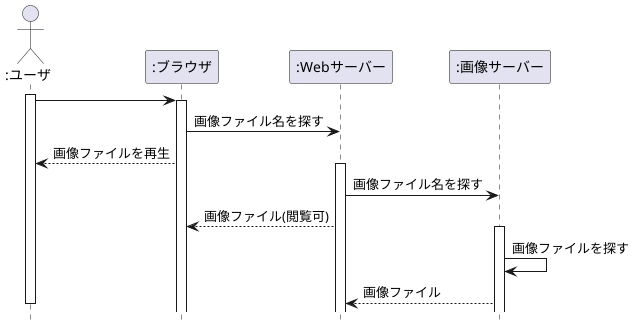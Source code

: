 @startuml
hide footbox
actor ":ユーザ" as user
participant ":ブラウザ" as burauza
participant ":Webサーバー" as web
participant ":画像サーバー" as img

activate user
user -> burauza


activate burauza
burauza -> web :画像ファイル名を探す
burauza --> user:画像ファイルを再生
activate web
web -> img:画像ファイル名を探す
web --> burauza:画像ファイル(閲覧可)

activate img
img -> img:画像ファイルを探す
img --> web:画像ファイル


deactivate user